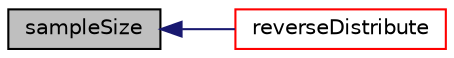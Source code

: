 digraph "sampleSize"
{
  bgcolor="transparent";
  edge [fontname="Helvetica",fontsize="10",labelfontname="Helvetica",labelfontsize="10"];
  node [fontname="Helvetica",fontsize="10",shape=record];
  rankdir="LR";
  Node1 [label="sampleSize",height=0.2,width=0.4,color="black", fillcolor="grey75", style="filled", fontcolor="black"];
  Node1 -> Node2 [dir="back",color="midnightblue",fontsize="10",style="solid",fontname="Helvetica"];
  Node2 [label="reverseDistribute",height=0.2,width=0.4,color="red",URL="$a01450.html#a420446a0419224dc20ec5d599bd9199b",tooltip="Wrapper around map/interpolate data distribution. "];
}
